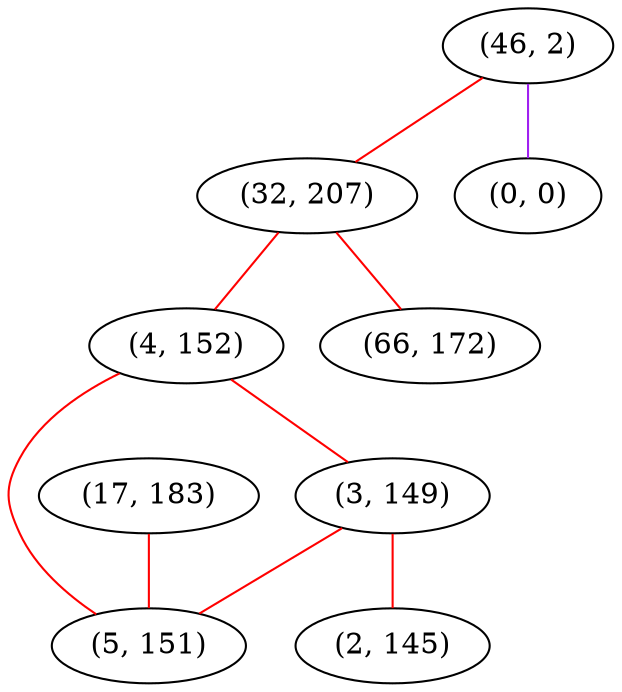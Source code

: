 graph "" {
"(46, 2)";
"(32, 207)";
"(4, 152)";
"(3, 149)";
"(0, 0)";
"(66, 172)";
"(17, 183)";
"(5, 151)";
"(2, 145)";
"(46, 2)" -- "(0, 0)"  [color=purple, key=0, weight=4];
"(46, 2)" -- "(32, 207)"  [color=red, key=0, weight=1];
"(32, 207)" -- "(66, 172)"  [color=red, key=0, weight=1];
"(32, 207)" -- "(4, 152)"  [color=red, key=0, weight=1];
"(4, 152)" -- "(5, 151)"  [color=red, key=0, weight=1];
"(4, 152)" -- "(3, 149)"  [color=red, key=0, weight=1];
"(3, 149)" -- "(5, 151)"  [color=red, key=0, weight=1];
"(3, 149)" -- "(2, 145)"  [color=red, key=0, weight=1];
"(17, 183)" -- "(5, 151)"  [color=red, key=0, weight=1];
}
